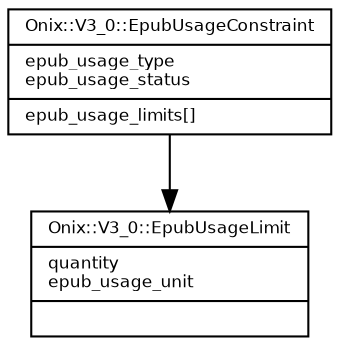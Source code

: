 digraph G {
  fontname = "Bitstream Vera Sans"
  fontsize = 8

  node [
    fontname = "Bitstream Vera Sans"
    fontsize = 8
    shape = "record"
  ]

  edge [
    fontname = "Bitstream Vera Sans"
    fontsize = 8
  ]

  EpubUsageConstraint [
    label = "{Onix::V3_0::EpubUsageConstraint\l|epub_usage_type\lepub_usage_status\l|epub_usage_limits[]\l}"
  ]

  EpubUsageConstraint -> EpubUsageLimit [arrowhead=normal]

  EpubUsageLimit [
    label = "{Onix::V3_0::EpubUsageLimit\l|quantity\lepub_usage_unit\l|\l}"
  ]




}
